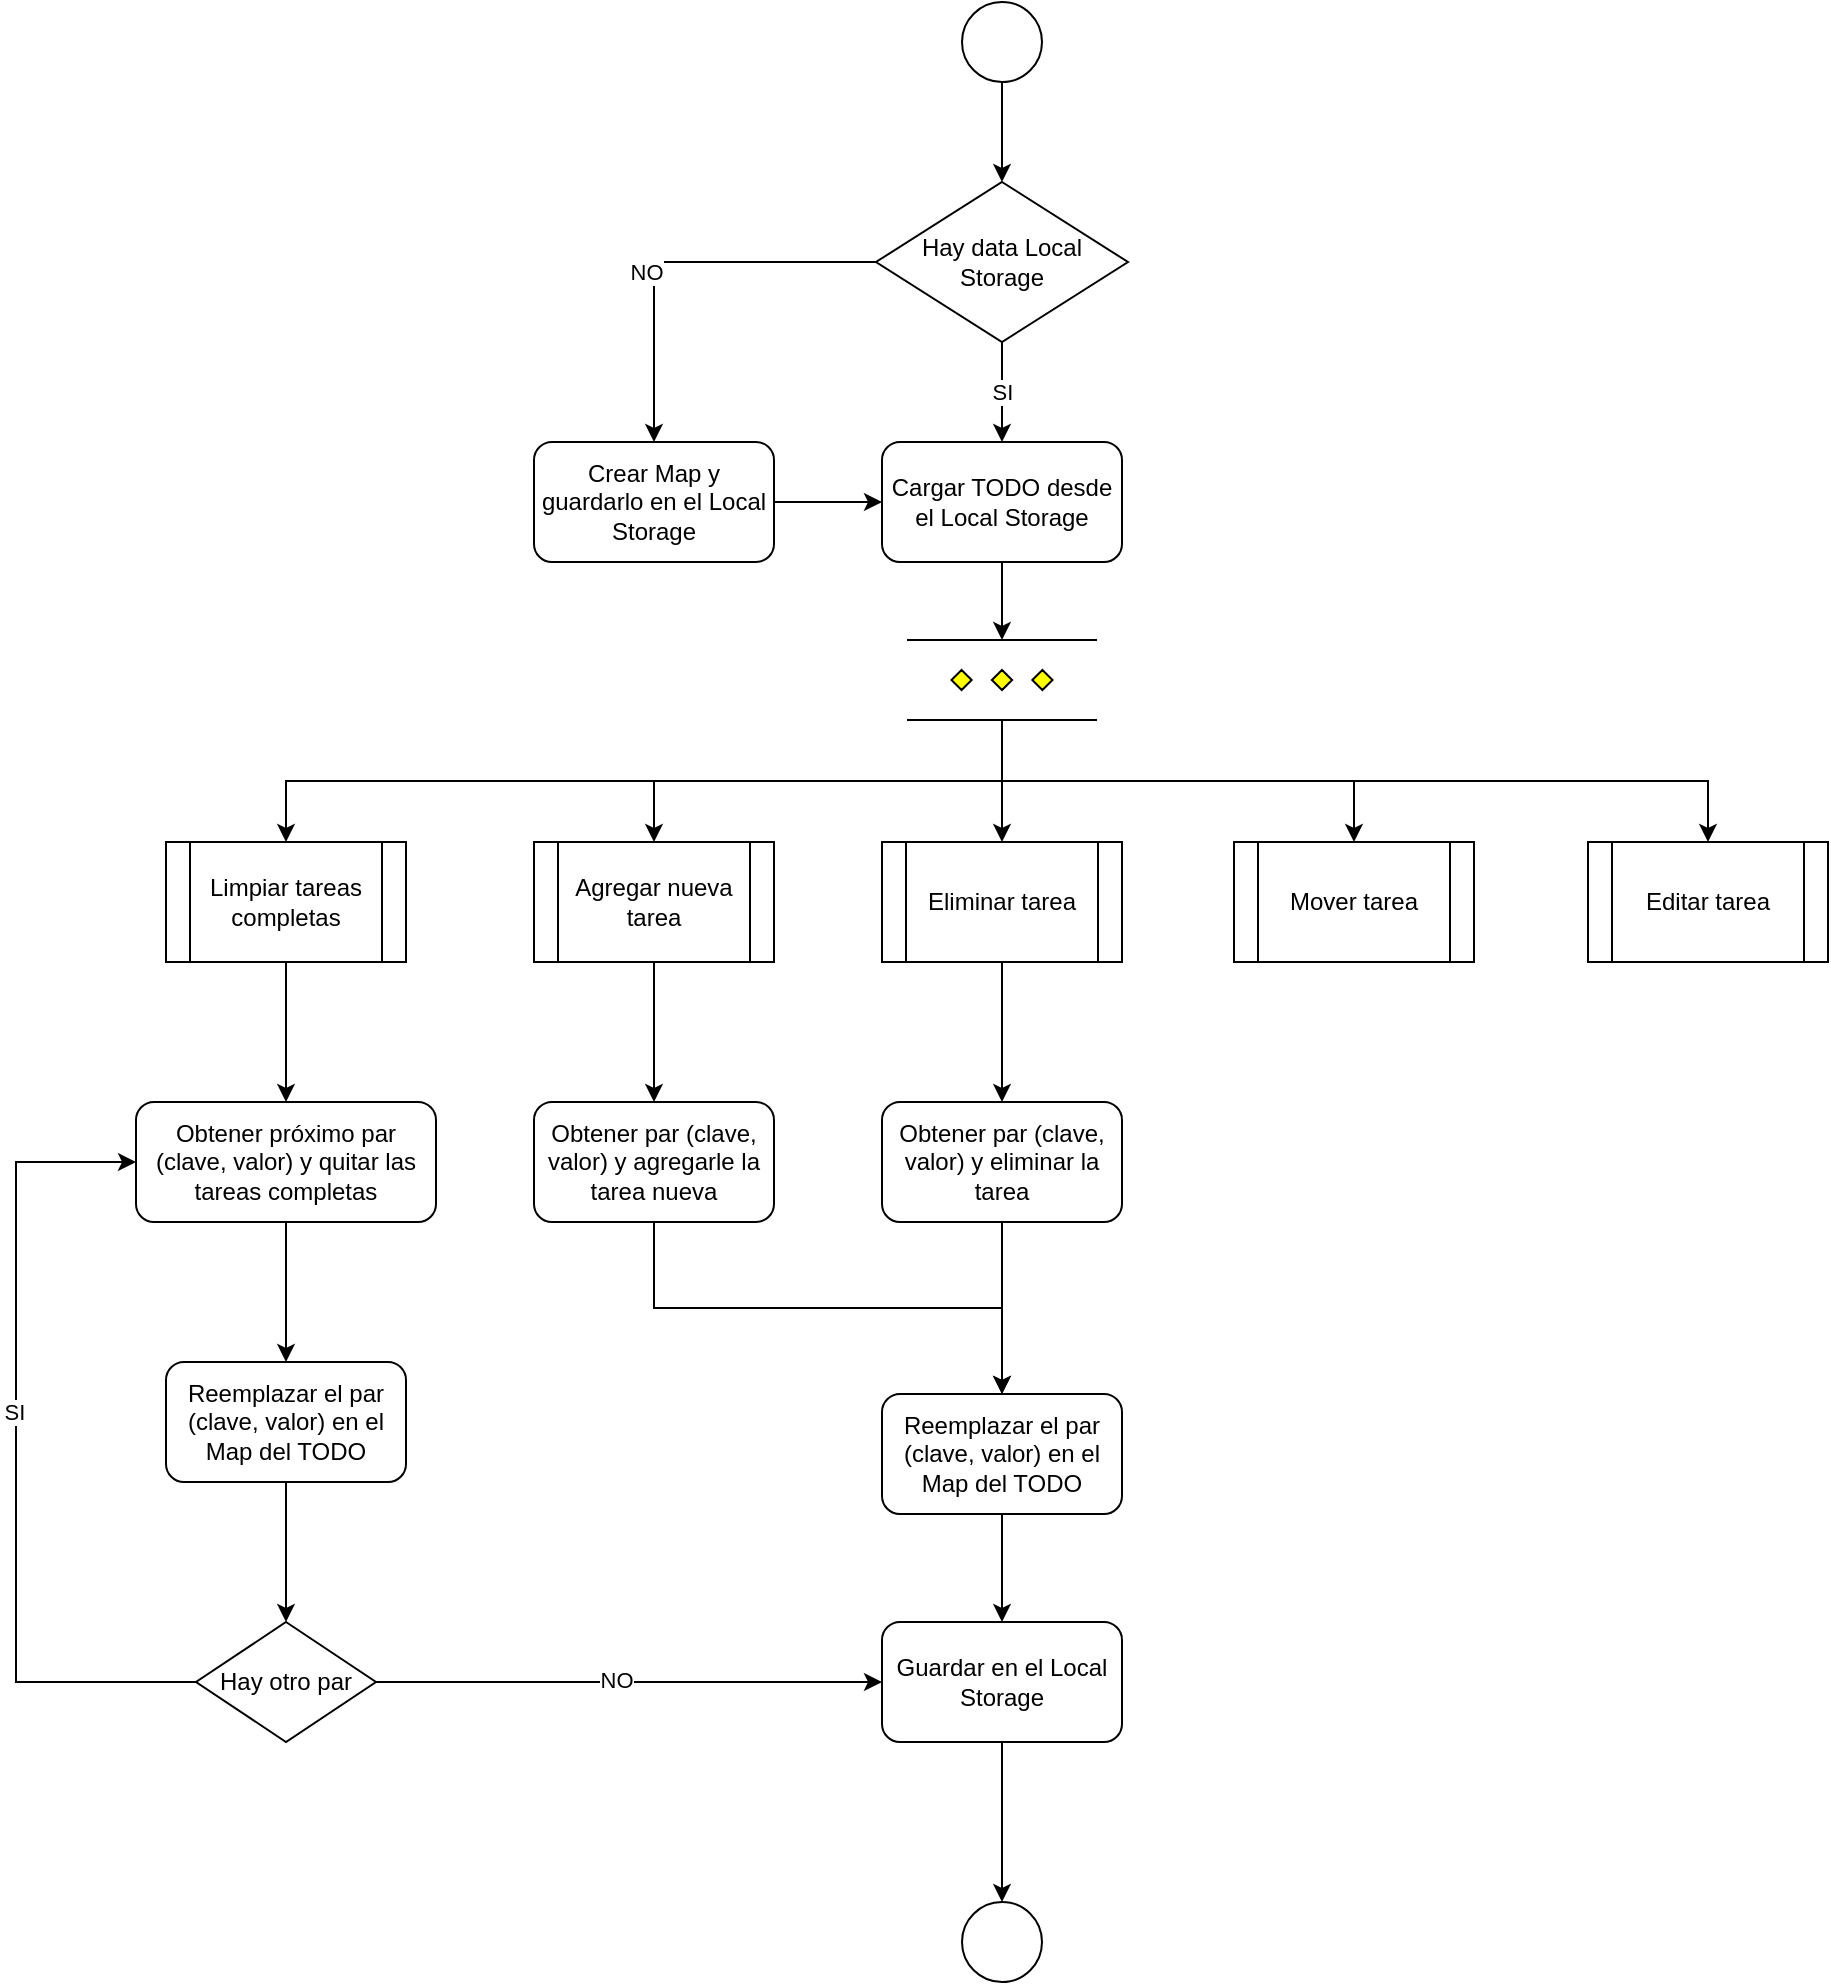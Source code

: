 <mxfile version="21.3.4" type="device">
  <diagram id="C5RBs43oDa-KdzZeNtuy" name="Page-1">
    <mxGraphModel dx="1434" dy="756" grid="1" gridSize="10" guides="1" tooltips="1" connect="1" arrows="1" fold="1" page="1" pageScale="1" pageWidth="827" pageHeight="1169" math="0" shadow="0">
      <root>
        <mxCell id="WIyWlLk6GJQsqaUBKTNV-0" />
        <mxCell id="WIyWlLk6GJQsqaUBKTNV-1" parent="WIyWlLk6GJQsqaUBKTNV-0" />
        <mxCell id="erVWk_g3aRVuFMAjlXkm-0" value="" style="ellipse;whiteSpace=wrap;html=1;aspect=fixed;" vertex="1" parent="WIyWlLk6GJQsqaUBKTNV-1">
          <mxGeometry x="521" y="20" width="40" height="40" as="geometry" />
        </mxCell>
        <mxCell id="erVWk_g3aRVuFMAjlXkm-1" value="Cargar TODO desde el Local Storage" style="rounded=1;whiteSpace=wrap;html=1;" vertex="1" parent="WIyWlLk6GJQsqaUBKTNV-1">
          <mxGeometry x="481" y="240" width="120" height="60" as="geometry" />
        </mxCell>
        <mxCell id="erVWk_g3aRVuFMAjlXkm-2" value="Hay data Local Storage" style="rhombus;whiteSpace=wrap;html=1;" vertex="1" parent="WIyWlLk6GJQsqaUBKTNV-1">
          <mxGeometry x="478" y="110" width="126" height="80" as="geometry" />
        </mxCell>
        <mxCell id="erVWk_g3aRVuFMAjlXkm-3" value="" style="endArrow=classic;html=1;rounded=0;exitX=0.5;exitY=1;exitDx=0;exitDy=0;entryX=0.5;entryY=0;entryDx=0;entryDy=0;" edge="1" parent="WIyWlLk6GJQsqaUBKTNV-1" source="erVWk_g3aRVuFMAjlXkm-0" target="erVWk_g3aRVuFMAjlXkm-2">
          <mxGeometry width="50" height="50" relative="1" as="geometry">
            <mxPoint x="657" y="90" as="sourcePoint" />
            <mxPoint x="707" y="40" as="targetPoint" />
          </mxGeometry>
        </mxCell>
        <mxCell id="erVWk_g3aRVuFMAjlXkm-4" value="SI" style="endArrow=classic;html=1;rounded=0;exitX=0.5;exitY=1;exitDx=0;exitDy=0;entryX=0.5;entryY=0;entryDx=0;entryDy=0;" edge="1" parent="WIyWlLk6GJQsqaUBKTNV-1" source="erVWk_g3aRVuFMAjlXkm-2" target="erVWk_g3aRVuFMAjlXkm-1">
          <mxGeometry width="50" height="50" relative="1" as="geometry">
            <mxPoint x="567" y="220" as="sourcePoint" />
            <mxPoint x="617" y="170" as="targetPoint" />
          </mxGeometry>
        </mxCell>
        <mxCell id="erVWk_g3aRVuFMAjlXkm-5" value="Crear Map y guardarlo en el Local Storage" style="rounded=1;whiteSpace=wrap;html=1;" vertex="1" parent="WIyWlLk6GJQsqaUBKTNV-1">
          <mxGeometry x="307" y="240" width="120" height="60" as="geometry" />
        </mxCell>
        <mxCell id="erVWk_g3aRVuFMAjlXkm-6" value="" style="endArrow=classic;html=1;rounded=0;exitX=0;exitY=0.5;exitDx=0;exitDy=0;entryX=0.5;entryY=0;entryDx=0;entryDy=0;edgeStyle=orthogonalEdgeStyle;" edge="1" parent="WIyWlLk6GJQsqaUBKTNV-1" source="erVWk_g3aRVuFMAjlXkm-2" target="erVWk_g3aRVuFMAjlXkm-5">
          <mxGeometry width="50" height="50" relative="1" as="geometry">
            <mxPoint x="327" y="180" as="sourcePoint" />
            <mxPoint x="377" y="130" as="targetPoint" />
          </mxGeometry>
        </mxCell>
        <mxCell id="erVWk_g3aRVuFMAjlXkm-7" value="NO" style="edgeLabel;html=1;align=center;verticalAlign=middle;resizable=0;points=[];" vertex="1" connectable="0" parent="erVWk_g3aRVuFMAjlXkm-6">
          <mxGeometry x="0.149" y="-4" relative="1" as="geometry">
            <mxPoint as="offset" />
          </mxGeometry>
        </mxCell>
        <mxCell id="erVWk_g3aRVuFMAjlXkm-8" value="" style="endArrow=classic;html=1;rounded=0;exitX=1;exitY=0.5;exitDx=0;exitDy=0;entryX=0;entryY=0.5;entryDx=0;entryDy=0;" edge="1" parent="WIyWlLk6GJQsqaUBKTNV-1" source="erVWk_g3aRVuFMAjlXkm-5" target="erVWk_g3aRVuFMAjlXkm-1">
          <mxGeometry width="50" height="50" relative="1" as="geometry">
            <mxPoint x="537" y="420" as="sourcePoint" />
            <mxPoint x="587" y="370" as="targetPoint" />
          </mxGeometry>
        </mxCell>
        <mxCell id="erVWk_g3aRVuFMAjlXkm-9" value="Obtener par (clave, valor) y agregarle la tarea nueva" style="rounded=1;whiteSpace=wrap;html=1;" vertex="1" parent="WIyWlLk6GJQsqaUBKTNV-1">
          <mxGeometry x="307" y="570" width="120" height="60" as="geometry" />
        </mxCell>
        <mxCell id="erVWk_g3aRVuFMAjlXkm-10" value="" style="endArrow=classic;html=1;rounded=0;exitX=0.5;exitY=1;exitDx=0;exitDy=0;exitPerimeter=0;entryX=0.5;entryY=0;entryDx=0;entryDy=0;edgeStyle=orthogonalEdgeStyle;" edge="1" parent="WIyWlLk6GJQsqaUBKTNV-1" source="erVWk_g3aRVuFMAjlXkm-12" target="erVWk_g3aRVuFMAjlXkm-13">
          <mxGeometry width="50" height="50" relative="1" as="geometry">
            <mxPoint x="557" y="500" as="sourcePoint" />
            <mxPoint x="647" y="400" as="targetPoint" />
          </mxGeometry>
        </mxCell>
        <mxCell id="erVWk_g3aRVuFMAjlXkm-12" value="" style="verticalLabelPosition=bottom;verticalAlign=top;html=1;shape=mxgraph.flowchart.parallel_mode;pointerEvents=1" vertex="1" parent="WIyWlLk6GJQsqaUBKTNV-1">
          <mxGeometry x="493.5" y="339" width="95" height="40" as="geometry" />
        </mxCell>
        <mxCell id="erVWk_g3aRVuFMAjlXkm-13" value="Agregar nueva tarea" style="shape=process;whiteSpace=wrap;html=1;backgroundOutline=1;" vertex="1" parent="WIyWlLk6GJQsqaUBKTNV-1">
          <mxGeometry x="307" y="440" width="120" height="60" as="geometry" />
        </mxCell>
        <mxCell id="erVWk_g3aRVuFMAjlXkm-14" value="" style="endArrow=classic;html=1;rounded=0;exitX=0.5;exitY=1;exitDx=0;exitDy=0;entryX=0.5;entryY=0;entryDx=0;entryDy=0;" edge="1" parent="WIyWlLk6GJQsqaUBKTNV-1" source="erVWk_g3aRVuFMAjlXkm-13" target="erVWk_g3aRVuFMAjlXkm-9">
          <mxGeometry width="50" height="50" relative="1" as="geometry">
            <mxPoint x="497" y="590" as="sourcePoint" />
            <mxPoint x="547" y="540" as="targetPoint" />
          </mxGeometry>
        </mxCell>
        <mxCell id="erVWk_g3aRVuFMAjlXkm-15" value="" style="endArrow=classic;html=1;rounded=0;exitX=0.5;exitY=1;exitDx=0;exitDy=0;entryX=0.5;entryY=0;entryDx=0;entryDy=0;entryPerimeter=0;" edge="1" parent="WIyWlLk6GJQsqaUBKTNV-1" source="erVWk_g3aRVuFMAjlXkm-1" target="erVWk_g3aRVuFMAjlXkm-12">
          <mxGeometry width="50" height="50" relative="1" as="geometry">
            <mxPoint x="687" y="380" as="sourcePoint" />
            <mxPoint x="737" y="330" as="targetPoint" />
          </mxGeometry>
        </mxCell>
        <mxCell id="erVWk_g3aRVuFMAjlXkm-16" value="Reemplazar el par (clave, valor) en el Map del TODO" style="rounded=1;whiteSpace=wrap;html=1;" vertex="1" parent="WIyWlLk6GJQsqaUBKTNV-1">
          <mxGeometry x="481" y="716" width="120" height="60" as="geometry" />
        </mxCell>
        <mxCell id="erVWk_g3aRVuFMAjlXkm-17" value="Guardar en el Local Storage" style="rounded=1;whiteSpace=wrap;html=1;" vertex="1" parent="WIyWlLk6GJQsqaUBKTNV-1">
          <mxGeometry x="481" y="830" width="120" height="60" as="geometry" />
        </mxCell>
        <mxCell id="erVWk_g3aRVuFMAjlXkm-18" value="" style="endArrow=classic;html=1;rounded=0;exitX=0.5;exitY=1;exitDx=0;exitDy=0;entryX=0.5;entryY=0;entryDx=0;entryDy=0;edgeStyle=orthogonalEdgeStyle;" edge="1" parent="WIyWlLk6GJQsqaUBKTNV-1" source="erVWk_g3aRVuFMAjlXkm-16" target="erVWk_g3aRVuFMAjlXkm-17">
          <mxGeometry width="50" height="50" relative="1" as="geometry">
            <mxPoint x="387" y="840" as="sourcePoint" />
            <mxPoint x="437" y="790" as="targetPoint" />
          </mxGeometry>
        </mxCell>
        <mxCell id="erVWk_g3aRVuFMAjlXkm-19" value="" style="endArrow=classic;html=1;rounded=0;exitX=0.5;exitY=1;exitDx=0;exitDy=0;entryX=0.5;entryY=0;entryDx=0;entryDy=0;edgeStyle=orthogonalEdgeStyle;" edge="1" parent="WIyWlLk6GJQsqaUBKTNV-1" source="erVWk_g3aRVuFMAjlXkm-9" target="erVWk_g3aRVuFMAjlXkm-16">
          <mxGeometry width="50" height="50" relative="1" as="geometry">
            <mxPoint x="547" y="670" as="sourcePoint" />
            <mxPoint x="597" y="620" as="targetPoint" />
          </mxGeometry>
        </mxCell>
        <mxCell id="erVWk_g3aRVuFMAjlXkm-20" value="Eliminar tarea" style="shape=process;whiteSpace=wrap;html=1;backgroundOutline=1;" vertex="1" parent="WIyWlLk6GJQsqaUBKTNV-1">
          <mxGeometry x="481" y="440" width="120" height="60" as="geometry" />
        </mxCell>
        <mxCell id="erVWk_g3aRVuFMAjlXkm-21" value="Obtener par (clave, valor) y eliminar la tarea" style="rounded=1;whiteSpace=wrap;html=1;" vertex="1" parent="WIyWlLk6GJQsqaUBKTNV-1">
          <mxGeometry x="481" y="570" width="120" height="60" as="geometry" />
        </mxCell>
        <mxCell id="erVWk_g3aRVuFMAjlXkm-22" value="" style="endArrow=classic;html=1;rounded=0;exitX=0.5;exitY=1;exitDx=0;exitDy=0;exitPerimeter=0;entryX=0.5;entryY=0;entryDx=0;entryDy=0;" edge="1" parent="WIyWlLk6GJQsqaUBKTNV-1" source="erVWk_g3aRVuFMAjlXkm-12" target="erVWk_g3aRVuFMAjlXkm-20">
          <mxGeometry width="50" height="50" relative="1" as="geometry">
            <mxPoint x="657" y="580" as="sourcePoint" />
            <mxPoint x="707" y="530" as="targetPoint" />
          </mxGeometry>
        </mxCell>
        <mxCell id="erVWk_g3aRVuFMAjlXkm-23" value="" style="endArrow=classic;html=1;rounded=0;exitX=0.5;exitY=1;exitDx=0;exitDy=0;entryX=0.5;entryY=0;entryDx=0;entryDy=0;" edge="1" parent="WIyWlLk6GJQsqaUBKTNV-1" source="erVWk_g3aRVuFMAjlXkm-20" target="erVWk_g3aRVuFMAjlXkm-21">
          <mxGeometry width="50" height="50" relative="1" as="geometry">
            <mxPoint x="727" y="520" as="sourcePoint" />
            <mxPoint x="777" y="470" as="targetPoint" />
          </mxGeometry>
        </mxCell>
        <mxCell id="erVWk_g3aRVuFMAjlXkm-24" value="" style="endArrow=classic;html=1;rounded=0;exitX=0.5;exitY=1;exitDx=0;exitDy=0;entryX=0.5;entryY=0;entryDx=0;entryDy=0;" edge="1" parent="WIyWlLk6GJQsqaUBKTNV-1" source="erVWk_g3aRVuFMAjlXkm-21" target="erVWk_g3aRVuFMAjlXkm-16">
          <mxGeometry width="50" height="50" relative="1" as="geometry">
            <mxPoint x="797" y="670" as="sourcePoint" />
            <mxPoint x="847" y="620" as="targetPoint" />
          </mxGeometry>
        </mxCell>
        <mxCell id="erVWk_g3aRVuFMAjlXkm-25" value="Limpiar tareas completas" style="shape=process;whiteSpace=wrap;html=1;backgroundOutline=1;" vertex="1" parent="WIyWlLk6GJQsqaUBKTNV-1">
          <mxGeometry x="123" y="440" width="120" height="60" as="geometry" />
        </mxCell>
        <mxCell id="erVWk_g3aRVuFMAjlXkm-26" value="" style="endArrow=classic;html=1;rounded=0;exitX=0.5;exitY=1;exitDx=0;exitDy=0;exitPerimeter=0;entryX=0.5;entryY=0;entryDx=0;entryDy=0;edgeStyle=orthogonalEdgeStyle;" edge="1" parent="WIyWlLk6GJQsqaUBKTNV-1" source="erVWk_g3aRVuFMAjlXkm-12" target="erVWk_g3aRVuFMAjlXkm-25">
          <mxGeometry width="50" height="50" relative="1" as="geometry">
            <mxPoint x="667" y="420" as="sourcePoint" />
            <mxPoint x="717" y="370" as="targetPoint" />
          </mxGeometry>
        </mxCell>
        <mxCell id="erVWk_g3aRVuFMAjlXkm-28" value="Obtener próximo par (clave, valor) y quitar las tareas completas" style="rounded=1;whiteSpace=wrap;html=1;" vertex="1" parent="WIyWlLk6GJQsqaUBKTNV-1">
          <mxGeometry x="108" y="570" width="150" height="60" as="geometry" />
        </mxCell>
        <mxCell id="erVWk_g3aRVuFMAjlXkm-29" value="" style="endArrow=classic;html=1;rounded=0;exitX=0.5;exitY=1;exitDx=0;exitDy=0;entryX=0.5;entryY=0;entryDx=0;entryDy=0;" edge="1" parent="WIyWlLk6GJQsqaUBKTNV-1" source="erVWk_g3aRVuFMAjlXkm-25" target="erVWk_g3aRVuFMAjlXkm-28">
          <mxGeometry width="50" height="50" relative="1" as="geometry">
            <mxPoint x="223" y="720" as="sourcePoint" />
            <mxPoint x="273" y="670" as="targetPoint" />
          </mxGeometry>
        </mxCell>
        <mxCell id="erVWk_g3aRVuFMAjlXkm-30" value="Hay otro par" style="rhombus;whiteSpace=wrap;html=1;" vertex="1" parent="WIyWlLk6GJQsqaUBKTNV-1">
          <mxGeometry x="138" y="830" width="90" height="60" as="geometry" />
        </mxCell>
        <mxCell id="erVWk_g3aRVuFMAjlXkm-31" value="Reemplazar el par (clave, valor) en el Map del TODO" style="rounded=1;whiteSpace=wrap;html=1;" vertex="1" parent="WIyWlLk6GJQsqaUBKTNV-1">
          <mxGeometry x="123" y="700" width="120" height="60" as="geometry" />
        </mxCell>
        <mxCell id="erVWk_g3aRVuFMAjlXkm-32" value="" style="endArrow=classic;html=1;rounded=0;exitX=0.5;exitY=1;exitDx=0;exitDy=0;entryX=0.5;entryY=0;entryDx=0;entryDy=0;" edge="1" parent="WIyWlLk6GJQsqaUBKTNV-1" source="erVWk_g3aRVuFMAjlXkm-28" target="erVWk_g3aRVuFMAjlXkm-31">
          <mxGeometry width="50" height="50" relative="1" as="geometry">
            <mxPoint x="313" y="680" as="sourcePoint" />
            <mxPoint x="363" y="630" as="targetPoint" />
          </mxGeometry>
        </mxCell>
        <mxCell id="erVWk_g3aRVuFMAjlXkm-33" value="" style="endArrow=classic;html=1;rounded=0;exitX=0.5;exitY=1;exitDx=0;exitDy=0;entryX=0.5;entryY=0;entryDx=0;entryDy=0;" edge="1" parent="WIyWlLk6GJQsqaUBKTNV-1" source="erVWk_g3aRVuFMAjlXkm-31" target="erVWk_g3aRVuFMAjlXkm-30">
          <mxGeometry width="50" height="50" relative="1" as="geometry">
            <mxPoint x="273" y="780" as="sourcePoint" />
            <mxPoint x="323" y="730" as="targetPoint" />
          </mxGeometry>
        </mxCell>
        <mxCell id="erVWk_g3aRVuFMAjlXkm-34" value="" style="endArrow=classic;html=1;rounded=0;entryX=0;entryY=0.5;entryDx=0;entryDy=0;edgeStyle=orthogonalEdgeStyle;exitX=0;exitY=0.5;exitDx=0;exitDy=0;" edge="1" parent="WIyWlLk6GJQsqaUBKTNV-1" source="erVWk_g3aRVuFMAjlXkm-30" target="erVWk_g3aRVuFMAjlXkm-28">
          <mxGeometry width="50" height="50" relative="1" as="geometry">
            <mxPoint x="98" y="800" as="sourcePoint" />
            <mxPoint x="293" y="770" as="targetPoint" />
            <Array as="points">
              <mxPoint x="48" y="860" />
              <mxPoint x="48" y="600" />
            </Array>
          </mxGeometry>
        </mxCell>
        <mxCell id="erVWk_g3aRVuFMAjlXkm-38" value="SI" style="edgeLabel;html=1;align=center;verticalAlign=middle;resizable=0;points=[];" vertex="1" connectable="0" parent="erVWk_g3aRVuFMAjlXkm-34">
          <mxGeometry x="0.01" y="-1" relative="1" as="geometry">
            <mxPoint x="-2" y="-18" as="offset" />
          </mxGeometry>
        </mxCell>
        <mxCell id="erVWk_g3aRVuFMAjlXkm-35" value="" style="endArrow=classic;html=1;rounded=0;exitX=1;exitY=0.5;exitDx=0;exitDy=0;entryX=0;entryY=0.5;entryDx=0;entryDy=0;" edge="1" parent="WIyWlLk6GJQsqaUBKTNV-1" source="erVWk_g3aRVuFMAjlXkm-30" target="erVWk_g3aRVuFMAjlXkm-17">
          <mxGeometry width="50" height="50" relative="1" as="geometry">
            <mxPoint x="227" y="940" as="sourcePoint" />
            <mxPoint x="427" y="800" as="targetPoint" />
          </mxGeometry>
        </mxCell>
        <mxCell id="erVWk_g3aRVuFMAjlXkm-39" value="NO" style="edgeLabel;html=1;align=center;verticalAlign=middle;resizable=0;points=[];" vertex="1" connectable="0" parent="erVWk_g3aRVuFMAjlXkm-35">
          <mxGeometry x="0.296" y="2" relative="1" as="geometry">
            <mxPoint x="-44" y="1" as="offset" />
          </mxGeometry>
        </mxCell>
        <mxCell id="erVWk_g3aRVuFMAjlXkm-40" value="Mover tarea" style="shape=process;whiteSpace=wrap;html=1;backgroundOutline=1;" vertex="1" parent="WIyWlLk6GJQsqaUBKTNV-1">
          <mxGeometry x="657" y="440" width="120" height="60" as="geometry" />
        </mxCell>
        <mxCell id="erVWk_g3aRVuFMAjlXkm-41" value="" style="ellipse;whiteSpace=wrap;html=1;aspect=fixed;" vertex="1" parent="WIyWlLk6GJQsqaUBKTNV-1">
          <mxGeometry x="521" y="970" width="40" height="40" as="geometry" />
        </mxCell>
        <mxCell id="erVWk_g3aRVuFMAjlXkm-42" value="" style="endArrow=classic;html=1;rounded=0;exitX=0.5;exitY=1;exitDx=0;exitDy=0;entryX=0.5;entryY=0;entryDx=0;entryDy=0;" edge="1" parent="WIyWlLk6GJQsqaUBKTNV-1" source="erVWk_g3aRVuFMAjlXkm-17" target="erVWk_g3aRVuFMAjlXkm-41">
          <mxGeometry width="50" height="50" relative="1" as="geometry">
            <mxPoint x="597" y="960" as="sourcePoint" />
            <mxPoint x="647" y="910" as="targetPoint" />
          </mxGeometry>
        </mxCell>
        <mxCell id="erVWk_g3aRVuFMAjlXkm-43" value="" style="endArrow=classic;html=1;rounded=0;exitX=0.5;exitY=1;exitDx=0;exitDy=0;exitPerimeter=0;entryX=0.5;entryY=0;entryDx=0;entryDy=0;edgeStyle=orthogonalEdgeStyle;" edge="1" parent="WIyWlLk6GJQsqaUBKTNV-1" source="erVWk_g3aRVuFMAjlXkm-12" target="erVWk_g3aRVuFMAjlXkm-40">
          <mxGeometry width="50" height="50" relative="1" as="geometry">
            <mxPoint x="757" y="370" as="sourcePoint" />
            <mxPoint x="807" y="320" as="targetPoint" />
          </mxGeometry>
        </mxCell>
        <mxCell id="erVWk_g3aRVuFMAjlXkm-44" value="Editar tarea" style="shape=process;whiteSpace=wrap;html=1;backgroundOutline=1;" vertex="1" parent="WIyWlLk6GJQsqaUBKTNV-1">
          <mxGeometry x="834" y="440" width="120" height="60" as="geometry" />
        </mxCell>
        <mxCell id="erVWk_g3aRVuFMAjlXkm-45" value="" style="endArrow=classic;html=1;rounded=0;exitX=0.5;exitY=1;exitDx=0;exitDy=0;exitPerimeter=0;entryX=0.5;entryY=0;entryDx=0;entryDy=0;edgeStyle=orthogonalEdgeStyle;" edge="1" parent="WIyWlLk6GJQsqaUBKTNV-1" source="erVWk_g3aRVuFMAjlXkm-12" target="erVWk_g3aRVuFMAjlXkm-44">
          <mxGeometry width="50" height="50" relative="1" as="geometry">
            <mxPoint x="740" y="660" as="sourcePoint" />
            <mxPoint x="790" y="610" as="targetPoint" />
          </mxGeometry>
        </mxCell>
      </root>
    </mxGraphModel>
  </diagram>
</mxfile>

